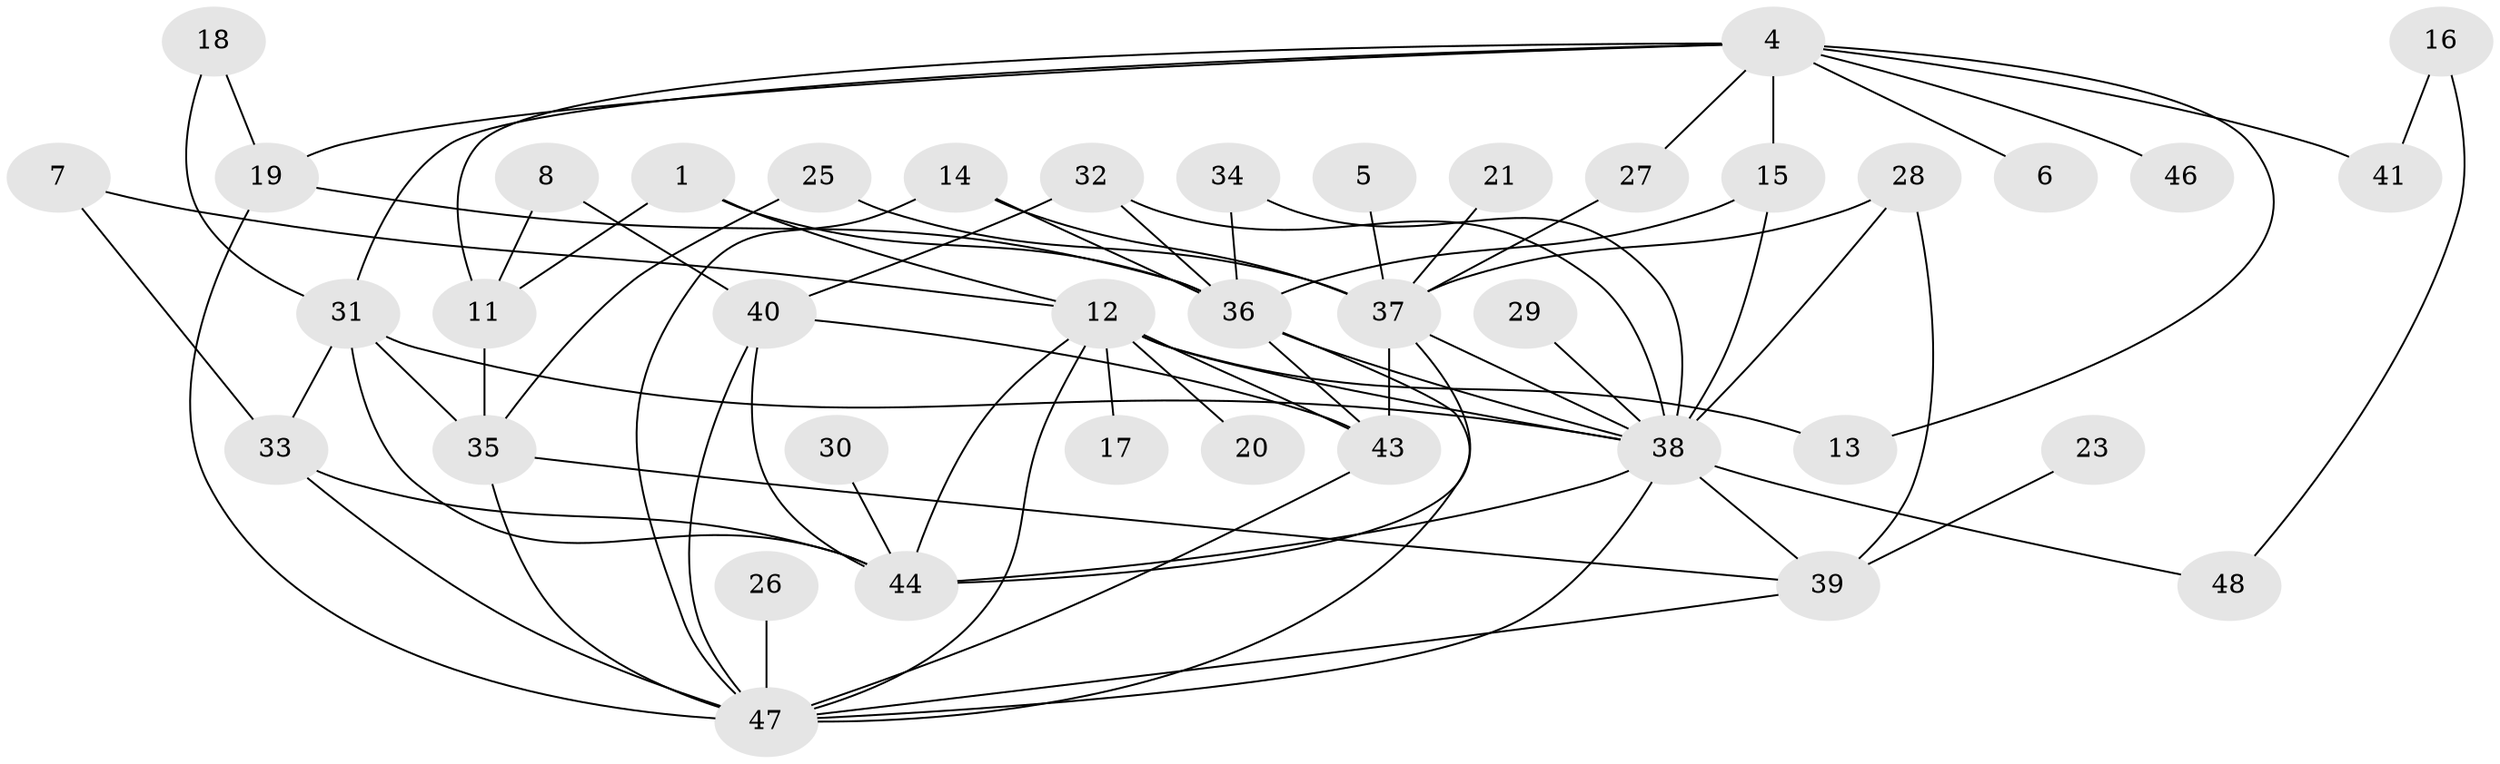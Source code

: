 // original degree distribution, {2: 0.23469387755102042, 3: 0.19387755102040816, 6: 0.04081632653061224, 4: 0.12244897959183673, 1: 0.22448979591836735, 0: 0.08163265306122448, 5: 0.09183673469387756, 10: 0.01020408163265306}
// Generated by graph-tools (version 1.1) at 2025/49/03/09/25 03:49:03]
// undirected, 40 vertices, 75 edges
graph export_dot {
graph [start="1"]
  node [color=gray90,style=filled];
  1;
  4;
  5;
  6;
  7;
  8;
  11;
  12;
  13;
  14;
  15;
  16;
  17;
  18;
  19;
  20;
  21;
  23;
  25;
  26;
  27;
  28;
  29;
  30;
  31;
  32;
  33;
  34;
  35;
  36;
  37;
  38;
  39;
  40;
  41;
  43;
  44;
  46;
  47;
  48;
  1 -- 11 [weight=1.0];
  1 -- 12 [weight=1.0];
  1 -- 36 [weight=1.0];
  4 -- 6 [weight=1.0];
  4 -- 11 [weight=1.0];
  4 -- 13 [weight=1.0];
  4 -- 15 [weight=1.0];
  4 -- 19 [weight=1.0];
  4 -- 27 [weight=1.0];
  4 -- 31 [weight=1.0];
  4 -- 41 [weight=1.0];
  4 -- 46 [weight=1.0];
  5 -- 37 [weight=1.0];
  7 -- 12 [weight=1.0];
  7 -- 33 [weight=1.0];
  8 -- 11 [weight=1.0];
  8 -- 40 [weight=1.0];
  11 -- 35 [weight=1.0];
  12 -- 13 [weight=1.0];
  12 -- 17 [weight=1.0];
  12 -- 20 [weight=1.0];
  12 -- 38 [weight=1.0];
  12 -- 43 [weight=1.0];
  12 -- 44 [weight=1.0];
  12 -- 47 [weight=1.0];
  14 -- 36 [weight=1.0];
  14 -- 37 [weight=1.0];
  14 -- 47 [weight=1.0];
  15 -- 36 [weight=1.0];
  15 -- 38 [weight=1.0];
  16 -- 41 [weight=1.0];
  16 -- 48 [weight=1.0];
  18 -- 19 [weight=1.0];
  18 -- 31 [weight=1.0];
  19 -- 36 [weight=1.0];
  19 -- 47 [weight=1.0];
  21 -- 37 [weight=1.0];
  23 -- 39 [weight=2.0];
  25 -- 35 [weight=1.0];
  25 -- 37 [weight=1.0];
  26 -- 47 [weight=1.0];
  27 -- 37 [weight=1.0];
  28 -- 37 [weight=1.0];
  28 -- 38 [weight=1.0];
  28 -- 39 [weight=1.0];
  29 -- 38 [weight=1.0];
  30 -- 44 [weight=1.0];
  31 -- 33 [weight=1.0];
  31 -- 35 [weight=1.0];
  31 -- 38 [weight=1.0];
  31 -- 44 [weight=1.0];
  32 -- 36 [weight=1.0];
  32 -- 38 [weight=1.0];
  32 -- 40 [weight=1.0];
  33 -- 44 [weight=1.0];
  33 -- 47 [weight=1.0];
  34 -- 36 [weight=1.0];
  34 -- 38 [weight=1.0];
  35 -- 39 [weight=1.0];
  35 -- 47 [weight=1.0];
  36 -- 38 [weight=1.0];
  36 -- 43 [weight=1.0];
  36 -- 47 [weight=1.0];
  37 -- 38 [weight=1.0];
  37 -- 43 [weight=1.0];
  37 -- 44 [weight=2.0];
  38 -- 39 [weight=1.0];
  38 -- 44 [weight=1.0];
  38 -- 47 [weight=1.0];
  38 -- 48 [weight=1.0];
  39 -- 47 [weight=1.0];
  40 -- 43 [weight=1.0];
  40 -- 44 [weight=1.0];
  40 -- 47 [weight=1.0];
  43 -- 47 [weight=1.0];
}

